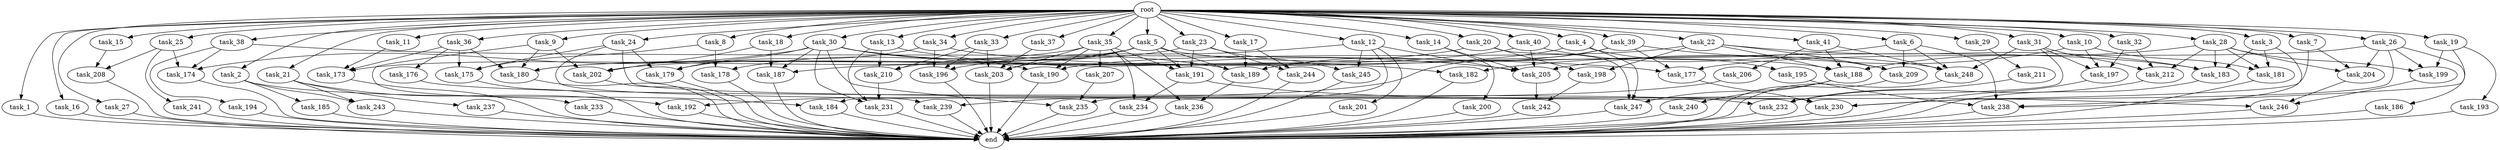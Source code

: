 digraph G {
  root [size="0.000000"];
  task_1 [size="1.024000"];
  task_2 [size="1.024000"];
  task_3 [size="1.024000"];
  task_4 [size="1.024000"];
  task_5 [size="1.024000"];
  task_6 [size="1.024000"];
  task_7 [size="1.024000"];
  task_8 [size="1.024000"];
  task_9 [size="1.024000"];
  task_10 [size="1.024000"];
  task_11 [size="1.024000"];
  task_12 [size="1.024000"];
  task_13 [size="1.024000"];
  task_14 [size="1.024000"];
  task_15 [size="1.024000"];
  task_16 [size="1.024000"];
  task_17 [size="1.024000"];
  task_18 [size="1.024000"];
  task_19 [size="1.024000"];
  task_20 [size="1.024000"];
  task_21 [size="1.024000"];
  task_22 [size="1.024000"];
  task_23 [size="1.024000"];
  task_24 [size="1.024000"];
  task_25 [size="1.024000"];
  task_26 [size="1.024000"];
  task_27 [size="1.024000"];
  task_28 [size="1.024000"];
  task_29 [size="1.024000"];
  task_30 [size="1.024000"];
  task_31 [size="1.024000"];
  task_32 [size="1.024000"];
  task_33 [size="1.024000"];
  task_34 [size="1.024000"];
  task_35 [size="1.024000"];
  task_36 [size="1.024000"];
  task_37 [size="1.024000"];
  task_38 [size="1.024000"];
  task_39 [size="1.024000"];
  task_40 [size="1.024000"];
  task_41 [size="1.024000"];
  task_173 [size="979252543.488000"];
  task_174 [size="584115552.256000"];
  task_175 [size="764504178.688000"];
  task_176 [size="137438953.472000"];
  task_177 [size="592705486.848000"];
  task_178 [size="214748364.800000"];
  task_179 [size="901943132.160000"];
  task_180 [size="601295421.440000"];
  task_181 [size="1477468749.824000"];
  task_182 [size="386547056.640000"];
  task_183 [size="1254130450.432000"];
  task_184 [size="1073741824.000000"];
  task_185 [size="214748364.800000"];
  task_186 [size="34359738.368000"];
  task_187 [size="206158430.208000"];
  task_188 [size="1700807049.216000"];
  task_189 [size="1013612281.856000"];
  task_190 [size="695784701.952000"];
  task_191 [size="867583393.792000"];
  task_192 [size="1116691496.960000"];
  task_193 [size="214748364.800000"];
  task_194 [size="137438953.472000"];
  task_195 [size="34359738.368000"];
  task_196 [size="558345748.480000"];
  task_197 [size="1752346656.768000"];
  task_198 [size="498216206.336000"];
  task_199 [size="558345748.480000"];
  task_200 [size="34359738.368000"];
  task_201 [size="34359738.368000"];
  task_202 [size="188978561.024000"];
  task_203 [size="944892805.120000"];
  task_204 [size="1039382085.632000"];
  task_205 [size="1142461300.736000"];
  task_206 [size="549755813.888000"];
  task_207 [size="137438953.472000"];
  task_208 [size="343597383.680000"];
  task_209 [size="919123001.344000"];
  task_210 [size="1039382085.632000"];
  task_211 [size="549755813.888000"];
  task_212 [size="1202590842.880000"];
  task_230 [size="1314259992.576000"];
  task_231 [size="867583393.792000"];
  task_232 [size="489626271.744000"];
  task_233 [size="77309411.328000"];
  task_234 [size="171798691.840000"];
  task_235 [size="592705486.848000"];
  task_236 [size="352187318.272000"];
  task_237 [size="695784701.952000"];
  task_238 [size="1022202216.448000"];
  task_239 [size="627065225.216000"];
  task_240 [size="420906795.008000"];
  task_241 [size="309237645.312000"];
  task_242 [size="1116691496.960000"];
  task_243 [size="910533066.752000"];
  task_244 [size="343597383.680000"];
  task_245 [size="343597383.680000"];
  task_246 [size="876173328.384000"];
  task_247 [size="532575944.704000"];
  task_248 [size="1563368095.744000"];
  end [size="0.000000"];

  root -> task_1 [size="1.000000"];
  root -> task_2 [size="1.000000"];
  root -> task_3 [size="1.000000"];
  root -> task_4 [size="1.000000"];
  root -> task_5 [size="1.000000"];
  root -> task_6 [size="1.000000"];
  root -> task_7 [size="1.000000"];
  root -> task_8 [size="1.000000"];
  root -> task_9 [size="1.000000"];
  root -> task_10 [size="1.000000"];
  root -> task_11 [size="1.000000"];
  root -> task_12 [size="1.000000"];
  root -> task_13 [size="1.000000"];
  root -> task_14 [size="1.000000"];
  root -> task_15 [size="1.000000"];
  root -> task_16 [size="1.000000"];
  root -> task_17 [size="1.000000"];
  root -> task_18 [size="1.000000"];
  root -> task_19 [size="1.000000"];
  root -> task_20 [size="1.000000"];
  root -> task_21 [size="1.000000"];
  root -> task_22 [size="1.000000"];
  root -> task_23 [size="1.000000"];
  root -> task_24 [size="1.000000"];
  root -> task_25 [size="1.000000"];
  root -> task_26 [size="1.000000"];
  root -> task_27 [size="1.000000"];
  root -> task_28 [size="1.000000"];
  root -> task_29 [size="1.000000"];
  root -> task_30 [size="1.000000"];
  root -> task_31 [size="1.000000"];
  root -> task_32 [size="1.000000"];
  root -> task_33 [size="1.000000"];
  root -> task_34 [size="1.000000"];
  root -> task_35 [size="1.000000"];
  root -> task_36 [size="1.000000"];
  root -> task_37 [size="1.000000"];
  root -> task_38 [size="1.000000"];
  root -> task_39 [size="1.000000"];
  root -> task_40 [size="1.000000"];
  root -> task_41 [size="1.000000"];
  task_1 -> end [size="1.000000"];
  task_2 -> task_184 [size="209715200.000000"];
  task_2 -> task_185 [size="209715200.000000"];
  task_2 -> task_243 [size="209715200.000000"];
  task_3 -> task_181 [size="301989888.000000"];
  task_3 -> task_183 [size="301989888.000000"];
  task_3 -> task_238 [size="301989888.000000"];
  task_4 -> task_187 [size="33554432.000000"];
  task_4 -> task_195 [size="33554432.000000"];
  task_4 -> task_247 [size="33554432.000000"];
  task_5 -> task_173 [size="411041792.000000"];
  task_5 -> task_188 [size="411041792.000000"];
  task_5 -> task_189 [size="411041792.000000"];
  task_5 -> task_191 [size="411041792.000000"];
  task_5 -> task_203 [size="411041792.000000"];
  task_5 -> task_210 [size="411041792.000000"];
  task_6 -> task_182 [size="75497472.000000"];
  task_6 -> task_209 [size="75497472.000000"];
  task_6 -> task_238 [size="75497472.000000"];
  task_6 -> task_248 [size="75497472.000000"];
  task_7 -> task_204 [size="679477248.000000"];
  task_7 -> task_230 [size="679477248.000000"];
  task_8 -> task_175 [size="75497472.000000"];
  task_8 -> task_178 [size="75497472.000000"];
  task_9 -> task_180 [size="75497472.000000"];
  task_9 -> task_202 [size="75497472.000000"];
  task_9 -> task_233 [size="75497472.000000"];
  task_10 -> task_181 [size="838860800.000000"];
  task_10 -> task_197 [size="838860800.000000"];
  task_10 -> task_205 [size="838860800.000000"];
  task_11 -> task_173 [size="411041792.000000"];
  task_12 -> task_196 [size="33554432.000000"];
  task_12 -> task_201 [size="33554432.000000"];
  task_12 -> task_205 [size="33554432.000000"];
  task_12 -> task_235 [size="33554432.000000"];
  task_12 -> task_245 [size="33554432.000000"];
  task_13 -> task_182 [size="301989888.000000"];
  task_13 -> task_210 [size="301989888.000000"];
  task_13 -> task_231 [size="301989888.000000"];
  task_14 -> task_200 [size="33554432.000000"];
  task_14 -> task_205 [size="33554432.000000"];
  task_15 -> task_208 [size="33554432.000000"];
  task_16 -> end [size="1.000000"];
  task_17 -> task_189 [size="33554432.000000"];
  task_17 -> task_244 [size="33554432.000000"];
  task_18 -> task_187 [size="33554432.000000"];
  task_18 -> task_202 [size="33554432.000000"];
  task_19 -> task_193 [size="209715200.000000"];
  task_19 -> task_199 [size="209715200.000000"];
  task_19 -> task_238 [size="209715200.000000"];
  task_20 -> task_180 [size="75497472.000000"];
  task_20 -> task_198 [size="75497472.000000"];
  task_20 -> task_247 [size="75497472.000000"];
  task_21 -> task_192 [size="679477248.000000"];
  task_21 -> task_237 [size="679477248.000000"];
  task_21 -> task_243 [size="679477248.000000"];
  task_22 -> task_183 [size="411041792.000000"];
  task_22 -> task_188 [size="411041792.000000"];
  task_22 -> task_190 [size="411041792.000000"];
  task_22 -> task_198 [size="411041792.000000"];
  task_22 -> task_209 [size="411041792.000000"];
  task_23 -> task_180 [size="301989888.000000"];
  task_23 -> task_191 [size="301989888.000000"];
  task_23 -> task_244 [size="301989888.000000"];
  task_23 -> task_245 [size="301989888.000000"];
  task_24 -> task_175 [size="536870912.000000"];
  task_24 -> task_179 [size="536870912.000000"];
  task_24 -> task_230 [size="536870912.000000"];
  task_24 -> task_239 [size="536870912.000000"];
  task_25 -> task_174 [size="301989888.000000"];
  task_25 -> task_208 [size="301989888.000000"];
  task_25 -> task_241 [size="301989888.000000"];
  task_26 -> task_177 [size="33554432.000000"];
  task_26 -> task_186 [size="33554432.000000"];
  task_26 -> task_199 [size="33554432.000000"];
  task_26 -> task_204 [size="33554432.000000"];
  task_26 -> task_230 [size="33554432.000000"];
  task_27 -> end [size="1.000000"];
  task_28 -> task_181 [size="301989888.000000"];
  task_28 -> task_183 [size="301989888.000000"];
  task_28 -> task_188 [size="301989888.000000"];
  task_28 -> task_199 [size="301989888.000000"];
  task_28 -> task_204 [size="301989888.000000"];
  task_28 -> task_212 [size="301989888.000000"];
  task_29 -> task_211 [size="536870912.000000"];
  task_30 -> task_174 [size="134217728.000000"];
  task_30 -> task_179 [size="134217728.000000"];
  task_30 -> task_187 [size="134217728.000000"];
  task_30 -> task_189 [size="134217728.000000"];
  task_30 -> task_190 [size="134217728.000000"];
  task_30 -> task_205 [size="134217728.000000"];
  task_30 -> task_231 [size="134217728.000000"];
  task_30 -> task_235 [size="134217728.000000"];
  task_31 -> task_184 [size="838860800.000000"];
  task_31 -> task_197 [size="838860800.000000"];
  task_31 -> task_212 [size="838860800.000000"];
  task_31 -> task_248 [size="838860800.000000"];
  task_32 -> task_197 [size="33554432.000000"];
  task_32 -> task_212 [size="33554432.000000"];
  task_33 -> task_196 [size="301989888.000000"];
  task_33 -> task_203 [size="301989888.000000"];
  task_33 -> task_210 [size="301989888.000000"];
  task_34 -> task_179 [size="209715200.000000"];
  task_34 -> task_183 [size="209715200.000000"];
  task_34 -> task_196 [size="209715200.000000"];
  task_35 -> task_178 [size="134217728.000000"];
  task_35 -> task_190 [size="134217728.000000"];
  task_35 -> task_191 [size="134217728.000000"];
  task_35 -> task_203 [size="134217728.000000"];
  task_35 -> task_207 [size="134217728.000000"];
  task_35 -> task_234 [size="134217728.000000"];
  task_35 -> task_236 [size="134217728.000000"];
  task_36 -> task_173 [size="134217728.000000"];
  task_36 -> task_175 [size="134217728.000000"];
  task_36 -> task_176 [size="134217728.000000"];
  task_36 -> task_180 [size="134217728.000000"];
  task_37 -> task_203 [size="75497472.000000"];
  task_38 -> task_174 [size="134217728.000000"];
  task_38 -> task_177 [size="134217728.000000"];
  task_38 -> task_194 [size="134217728.000000"];
  task_39 -> task_177 [size="411041792.000000"];
  task_39 -> task_189 [size="411041792.000000"];
  task_39 -> task_192 [size="411041792.000000"];
  task_39 -> task_209 [size="411041792.000000"];
  task_40 -> task_202 [size="75497472.000000"];
  task_40 -> task_205 [size="75497472.000000"];
  task_40 -> task_248 [size="75497472.000000"];
  task_41 -> task_188 [size="536870912.000000"];
  task_41 -> task_206 [size="536870912.000000"];
  task_41 -> task_248 [size="536870912.000000"];
  task_173 -> end [size="1.000000"];
  task_174 -> end [size="1.000000"];
  task_175 -> end [size="1.000000"];
  task_176 -> task_232 [size="411041792.000000"];
  task_177 -> task_230 [size="33554432.000000"];
  task_178 -> end [size="1.000000"];
  task_179 -> end [size="1.000000"];
  task_180 -> end [size="1.000000"];
  task_181 -> end [size="1.000000"];
  task_182 -> end [size="1.000000"];
  task_183 -> end [size="1.000000"];
  task_184 -> end [size="1.000000"];
  task_185 -> end [size="1.000000"];
  task_186 -> end [size="1.000000"];
  task_187 -> end [size="1.000000"];
  task_188 -> task_240 [size="411041792.000000"];
  task_188 -> task_247 [size="411041792.000000"];
  task_189 -> task_236 [size="209715200.000000"];
  task_190 -> end [size="1.000000"];
  task_191 -> task_234 [size="33554432.000000"];
  task_191 -> task_246 [size="33554432.000000"];
  task_192 -> end [size="1.000000"];
  task_193 -> end [size="1.000000"];
  task_194 -> end [size="1.000000"];
  task_195 -> task_238 [size="411041792.000000"];
  task_196 -> end [size="1.000000"];
  task_197 -> end [size="1.000000"];
  task_198 -> task_242 [size="679477248.000000"];
  task_199 -> task_246 [size="411041792.000000"];
  task_200 -> end [size="1.000000"];
  task_201 -> end [size="1.000000"];
  task_202 -> end [size="1.000000"];
  task_203 -> end [size="1.000000"];
  task_204 -> task_246 [size="411041792.000000"];
  task_205 -> task_242 [size="411041792.000000"];
  task_206 -> task_239 [size="75497472.000000"];
  task_207 -> task_235 [size="411041792.000000"];
  task_208 -> end [size="1.000000"];
  task_209 -> end [size="1.000000"];
  task_210 -> task_231 [size="411041792.000000"];
  task_211 -> task_232 [size="33554432.000000"];
  task_212 -> task_232 [size="33554432.000000"];
  task_230 -> end [size="1.000000"];
  task_231 -> end [size="1.000000"];
  task_232 -> end [size="1.000000"];
  task_233 -> end [size="1.000000"];
  task_234 -> end [size="1.000000"];
  task_235 -> end [size="1.000000"];
  task_236 -> end [size="1.000000"];
  task_237 -> end [size="1.000000"];
  task_238 -> end [size="1.000000"];
  task_239 -> end [size="1.000000"];
  task_240 -> end [size="1.000000"];
  task_241 -> end [size="1.000000"];
  task_242 -> end [size="1.000000"];
  task_243 -> end [size="1.000000"];
  task_244 -> end [size="1.000000"];
  task_245 -> end [size="1.000000"];
  task_246 -> end [size="1.000000"];
  task_247 -> end [size="1.000000"];
  task_248 -> end [size="1.000000"];
}
